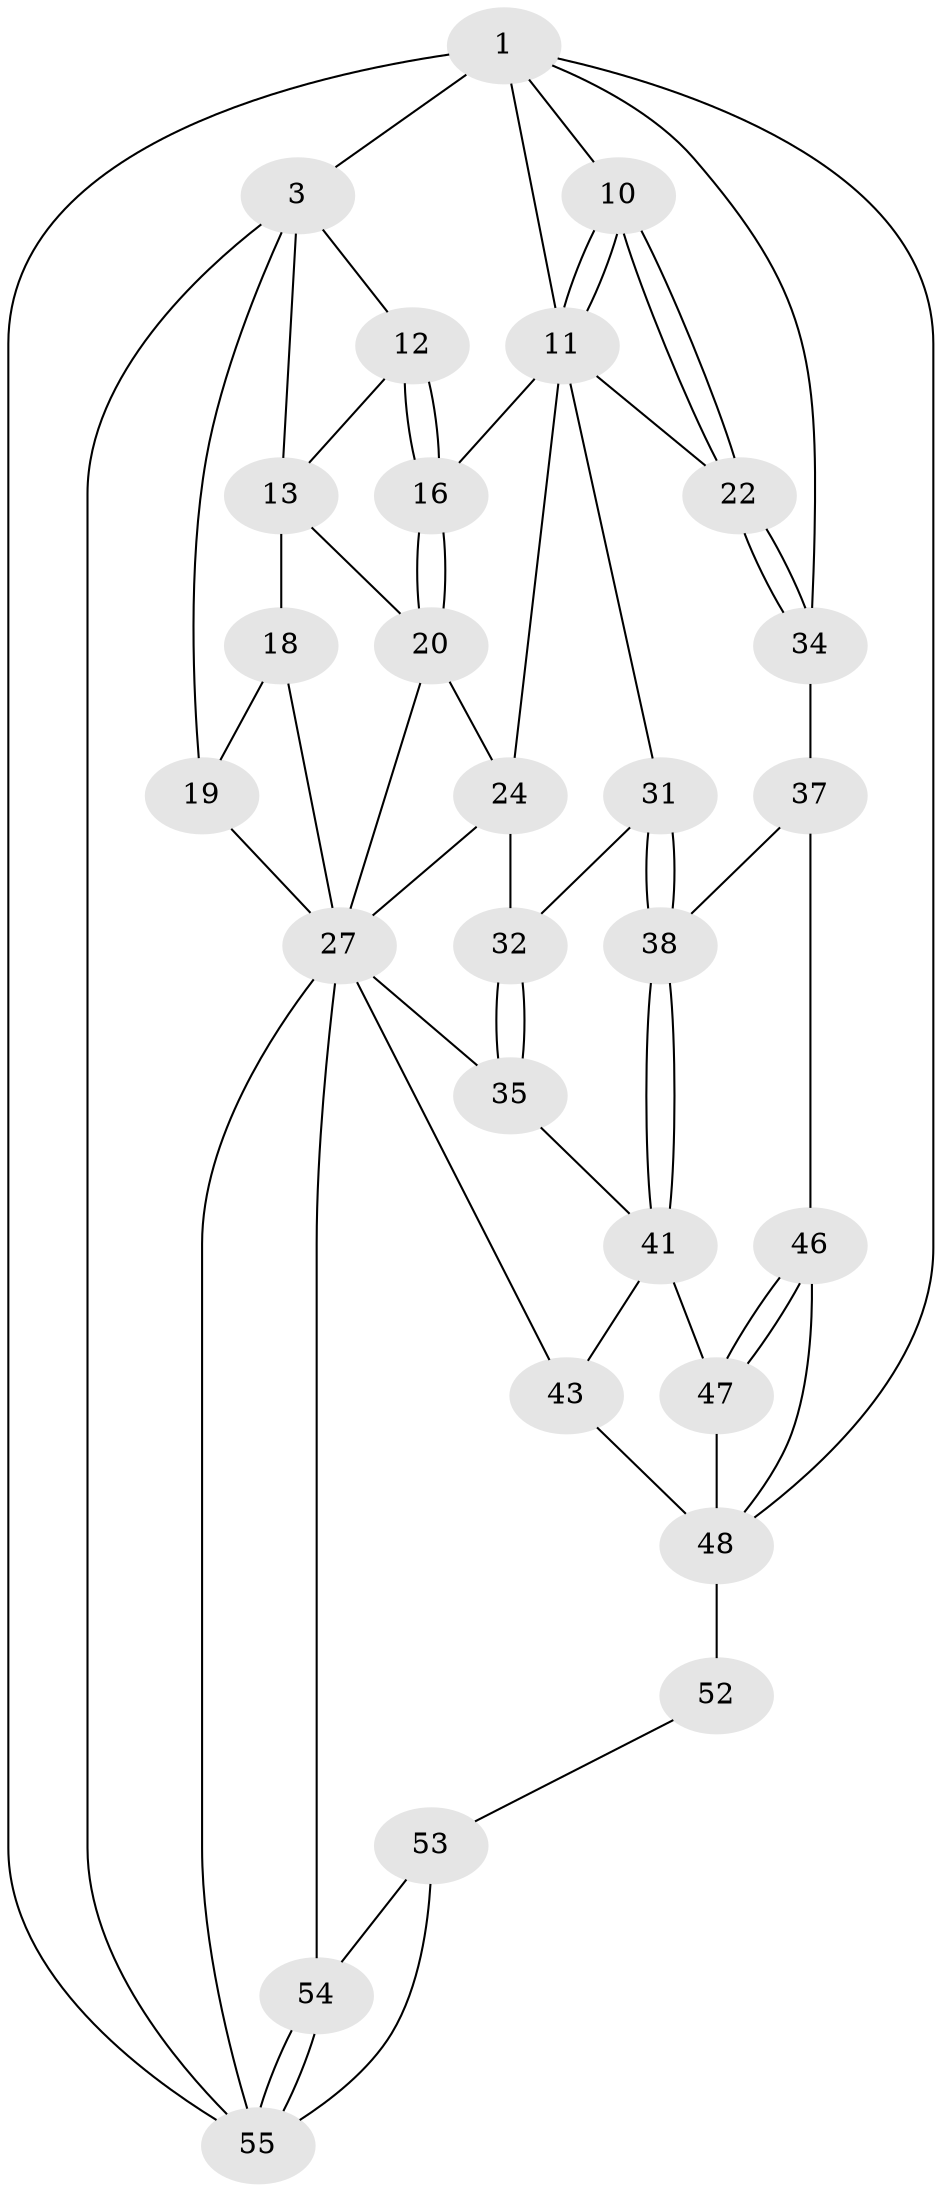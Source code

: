 // original degree distribution, {3: 0.03571428571428571, 6: 0.23214285714285715, 5: 0.4642857142857143, 4: 0.26785714285714285}
// Generated by graph-tools (version 1.1) at 2025/27/03/15/25 16:27:59]
// undirected, 28 vertices, 62 edges
graph export_dot {
graph [start="1"]
  node [color=gray90,style=filled];
  1 [pos="+0.8040649124228466+0",super="+2+6"];
  3 [pos="+0+0",super="+4"];
  10 [pos="+1+0.2739085730730068"];
  11 [pos="+0.9453040691970246+0.2585300024196463",super="+14"];
  12 [pos="+0.671150832625478+0.2178120967798225"];
  13 [pos="+0.365633202188261+0",super="+17"];
  16 [pos="+0.6762148079027727+0.29812940457464243"];
  18 [pos="+0+0.44844941731408905"];
  19 [pos="+0+0.44763716558369365"];
  20 [pos="+0.4339151176440583+0.37550210575809007",super="+21"];
  22 [pos="+1+0.5110400170394064"];
  24 [pos="+0.6875863110953653+0.41651033266781745",super="+25"];
  27 [pos="+0.35469385644125073+0.636386422086784",super="+30+28"];
  31 [pos="+0.8000532438942176+0.5738845397680953"];
  32 [pos="+0.6521508217932399+0.5985918297274376"];
  34 [pos="+1+0.8923695742850536",super="+36"];
  35 [pos="+0.6065339944119708+0.6491530877543357"];
  37 [pos="+0.8014550425101945+0.606811393498603",super="+45"];
  38 [pos="+0.7981063979244245+0.5987277080151491"];
  41 [pos="+0.724208603839138+0.6831670877242417",super="+42"];
  43 [pos="+0.6206637797039348+0.692038724600635"];
  46 [pos="+0.8034449660019706+0.7630378479495471"];
  47 [pos="+0.725854771003914+0.7118077207622746"];
  48 [pos="+0.7112189543175461+0.7578368452281735",super="+49+50"];
  52 [pos="+0.5673953377163184+1"];
  53 [pos="+0.5325984050047261+1"];
  54 [pos="+0.41954025157721436+0.9155436281445192"];
  55 [pos="+0+1",super="+56"];
  1 -- 34;
  1 -- 3 [weight=2];
  1 -- 55;
  1 -- 10;
  1 -- 11;
  1 -- 48;
  3 -- 19;
  3 -- 55;
  3 -- 12;
  3 -- 13;
  10 -- 11;
  10 -- 11;
  10 -- 22;
  10 -- 22;
  11 -- 16;
  11 -- 22;
  11 -- 24 [weight=2];
  11 -- 31;
  12 -- 13;
  12 -- 16;
  12 -- 16;
  13 -- 18;
  13 -- 20;
  16 -- 20;
  16 -- 20;
  18 -- 19;
  18 -- 27;
  19 -- 27;
  20 -- 27;
  20 -- 24;
  22 -- 34;
  22 -- 34;
  24 -- 32;
  24 -- 27;
  27 -- 35;
  27 -- 54;
  27 -- 55;
  27 -- 43;
  31 -- 32;
  31 -- 38;
  31 -- 38;
  32 -- 35;
  32 -- 35;
  34 -- 37 [weight=2];
  35 -- 41;
  37 -- 38;
  37 -- 46;
  38 -- 41;
  38 -- 41;
  41 -- 47;
  41 -- 43;
  43 -- 48;
  46 -- 47;
  46 -- 47;
  46 -- 48;
  47 -- 48;
  48 -- 52 [weight=2];
  52 -- 53;
  53 -- 54;
  53 -- 55;
  54 -- 55;
  54 -- 55;
}
